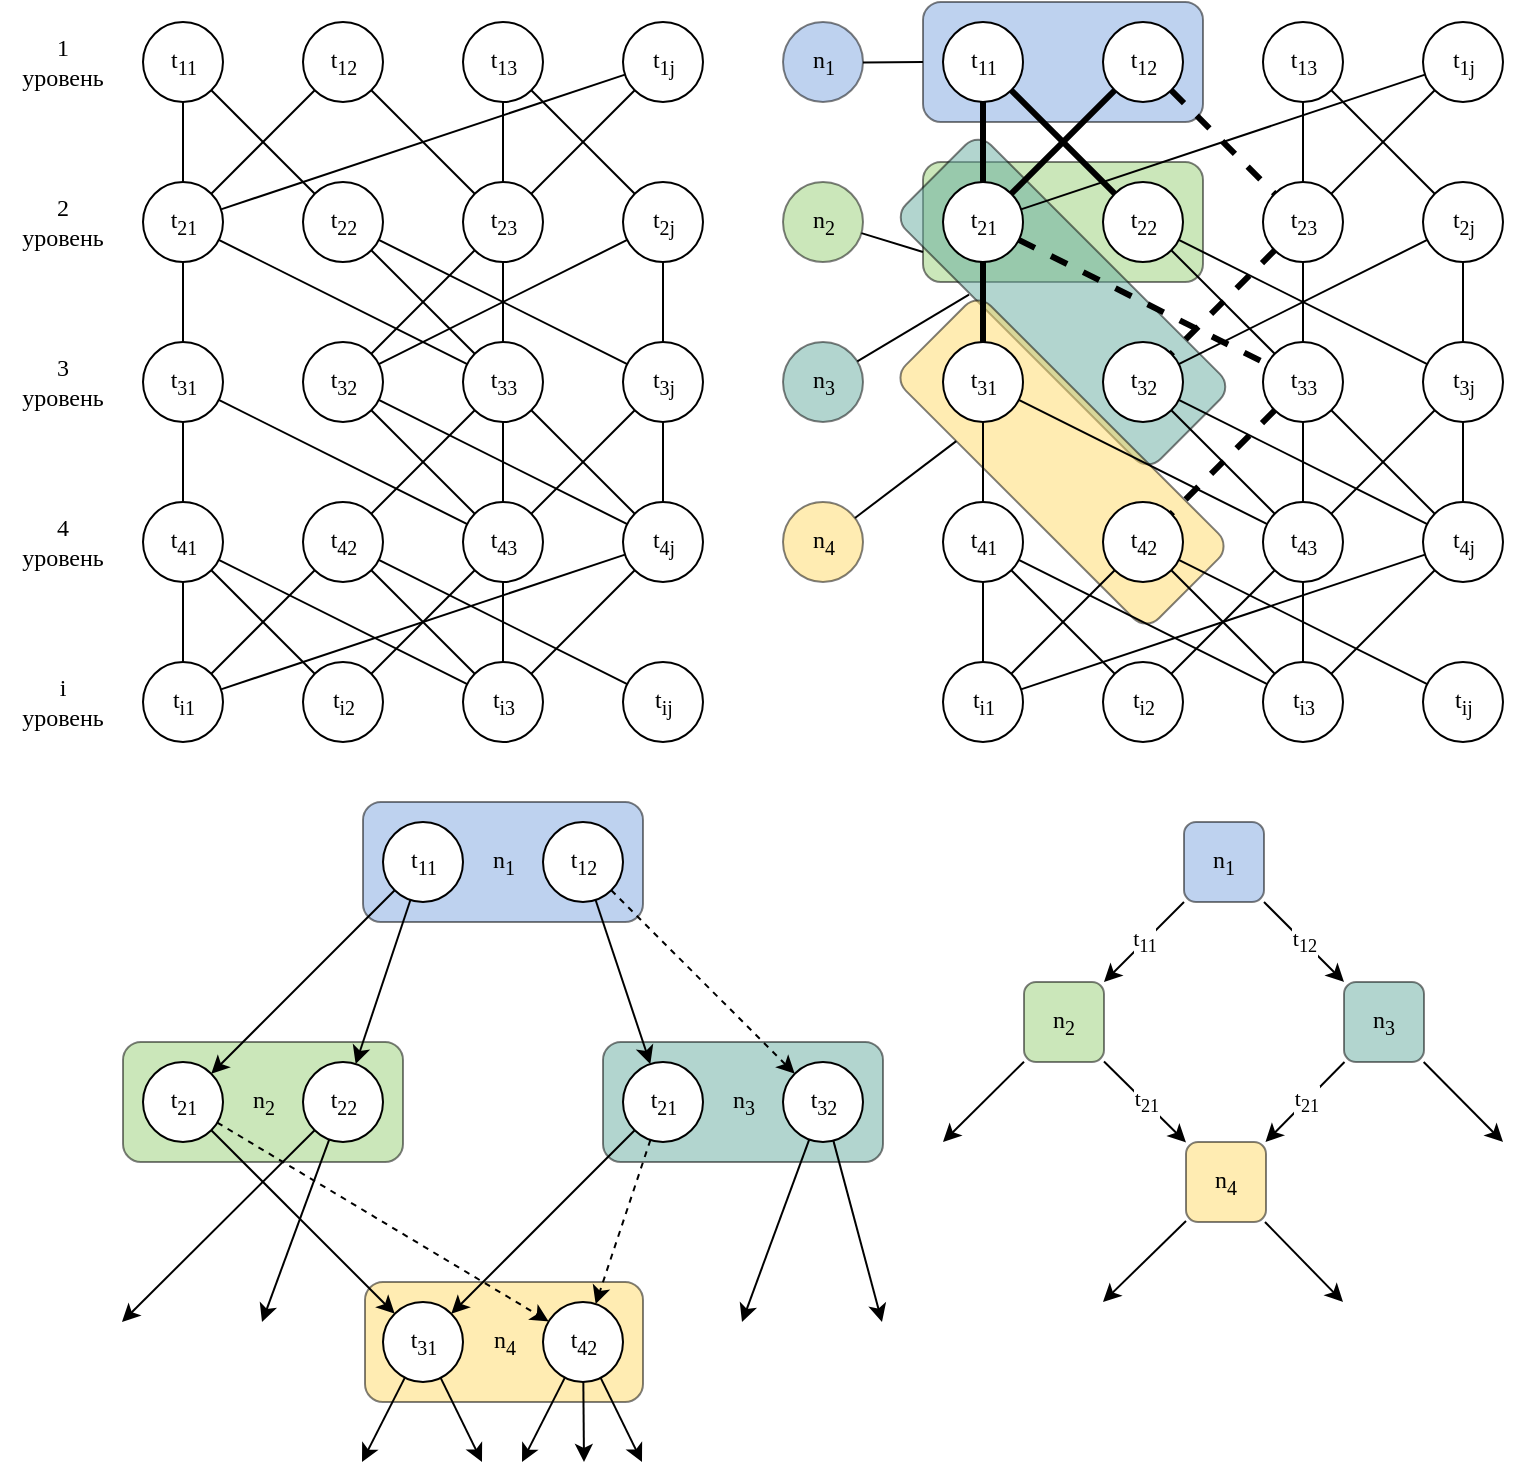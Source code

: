 <mxfile version="10.5.7" type="github"><diagram id="gOCo_mveOTclXJWhpSbV" name="Page-1"><mxGraphModel dx="929" dy="537" grid="1" gridSize="10" guides="1" tooltips="1" connect="1" arrows="1" fold="1" page="1" pageScale="1" pageWidth="826" pageHeight="1169" math="0" shadow="0"><root><mxCell id="0"/><mxCell id="1" parent="0"/><mxCell id="ZS35MENB_uPw0_nAmGyY-1" value="t&lt;sub&gt;11&lt;/sub&gt;" style="ellipse;whiteSpace=wrap;html=1;aspect=fixed;fontFamily=Times New Roman;" parent="1" vertex="1"><mxGeometry x="80.5" y="160" width="40" height="40" as="geometry"/></mxCell><mxCell id="ZS35MENB_uPw0_nAmGyY-2" value="t&lt;sub&gt;12&lt;/sub&gt;" style="ellipse;whiteSpace=wrap;html=1;aspect=fixed;fontFamily=Times New Roman;" parent="1" vertex="1"><mxGeometry x="160.5" y="160" width="40" height="40" as="geometry"/></mxCell><mxCell id="ZS35MENB_uPw0_nAmGyY-3" value="t&lt;sub&gt;13&lt;/sub&gt;" style="ellipse;whiteSpace=wrap;html=1;aspect=fixed;fontFamily=Times New Roman;" parent="1" vertex="1"><mxGeometry x="240.5" y="160" width="40" height="40" as="geometry"/></mxCell><mxCell id="ZS35MENB_uPw0_nAmGyY-4" value="t&lt;sub&gt;21&lt;/sub&gt;" style="ellipse;whiteSpace=wrap;html=1;aspect=fixed;fontFamily=Times New Roman;" parent="1" vertex="1"><mxGeometry x="80.5" y="240" width="40" height="40" as="geometry"/></mxCell><mxCell id="ZS35MENB_uPw0_nAmGyY-5" value="t&lt;sub&gt;22&lt;/sub&gt;" style="ellipse;whiteSpace=wrap;html=1;aspect=fixed;fontFamily=Times New Roman;" parent="1" vertex="1"><mxGeometry x="160.5" y="240" width="40" height="40" as="geometry"/></mxCell><mxCell id="ZS35MENB_uPw0_nAmGyY-6" value="t&lt;sub&gt;23&lt;/sub&gt;" style="ellipse;whiteSpace=wrap;html=1;aspect=fixed;fontFamily=Times New Roman;" parent="1" vertex="1"><mxGeometry x="240.5" y="240" width="40" height="40" as="geometry"/></mxCell><mxCell id="ZS35MENB_uPw0_nAmGyY-7" value="t&lt;sub&gt;31&lt;/sub&gt;" style="ellipse;whiteSpace=wrap;html=1;aspect=fixed;fontFamily=Times New Roman;" parent="1" vertex="1"><mxGeometry x="80.5" y="320" width="40" height="40" as="geometry"/></mxCell><mxCell id="ZS35MENB_uPw0_nAmGyY-8" value="t&lt;sub&gt;32&lt;/sub&gt;" style="ellipse;whiteSpace=wrap;html=1;aspect=fixed;fontFamily=Times New Roman;" parent="1" vertex="1"><mxGeometry x="160.5" y="320" width="40" height="40" as="geometry"/></mxCell><mxCell id="ZS35MENB_uPw0_nAmGyY-9" value="t&lt;sub&gt;33&lt;/sub&gt;" style="ellipse;whiteSpace=wrap;html=1;aspect=fixed;fontFamily=Times New Roman;" parent="1" vertex="1"><mxGeometry x="240.5" y="320" width="40" height="40" as="geometry"/></mxCell><mxCell id="ZS35MENB_uPw0_nAmGyY-10" value="" style="endArrow=none;html=1;fontFamily=Times New Roman;endFill=0;comic=0;" parent="1" source="ZS35MENB_uPw0_nAmGyY-1" target="ZS35MENB_uPw0_nAmGyY-4" edge="1"><mxGeometry width="50" height="50" relative="1" as="geometry"><mxPoint x="-29.5" y="300" as="sourcePoint"/><mxPoint x="20.5" y="250" as="targetPoint"/></mxGeometry></mxCell><mxCell id="ZS35MENB_uPw0_nAmGyY-11" value="" style="endArrow=none;html=1;fontFamily=Times New Roman;endFill=0;comic=0;" parent="1" source="ZS35MENB_uPw0_nAmGyY-1" target="ZS35MENB_uPw0_nAmGyY-5" edge="1"><mxGeometry width="50" height="50" relative="1" as="geometry"><mxPoint x="110.5" y="210" as="sourcePoint"/><mxPoint x="110.5" y="250" as="targetPoint"/></mxGeometry></mxCell><mxCell id="ZS35MENB_uPw0_nAmGyY-12" value="" style="endArrow=none;html=1;fontFamily=Times New Roman;endFill=0;comic=0;" parent="1" source="ZS35MENB_uPw0_nAmGyY-2" target="ZS35MENB_uPw0_nAmGyY-4" edge="1"><mxGeometry width="50" height="50" relative="1" as="geometry"><mxPoint x="120.5" y="220" as="sourcePoint"/><mxPoint x="120.5" y="260" as="targetPoint"/></mxGeometry></mxCell><mxCell id="ZS35MENB_uPw0_nAmGyY-13" value="" style="endArrow=none;html=1;fontFamily=Times New Roman;endFill=0;comic=0;" parent="1" source="ZS35MENB_uPw0_nAmGyY-2" target="ZS35MENB_uPw0_nAmGyY-6" edge="1"><mxGeometry width="50" height="50" relative="1" as="geometry"><mxPoint x="130.5" y="230" as="sourcePoint"/><mxPoint x="130.5" y="270" as="targetPoint"/></mxGeometry></mxCell><mxCell id="ZS35MENB_uPw0_nAmGyY-14" value="" style="endArrow=none;html=1;fontFamily=Times New Roman;endFill=0;comic=0;" parent="1" source="ZS35MENB_uPw0_nAmGyY-3" target="ZS35MENB_uPw0_nAmGyY-6" edge="1"><mxGeometry width="50" height="50" relative="1" as="geometry"><mxPoint x="140.5" y="240" as="sourcePoint"/><mxPoint x="140.5" y="280" as="targetPoint"/></mxGeometry></mxCell><mxCell id="ZS35MENB_uPw0_nAmGyY-15" value="" style="endArrow=none;html=1;fontFamily=Times New Roman;endFill=0;comic=0;" parent="1" source="ZS35MENB_uPw0_nAmGyY-3" target="ZS35MENB_uPw0_nAmGyY-16" edge="1"><mxGeometry width="50" height="50" relative="1" as="geometry"><mxPoint x="150.5" y="250" as="sourcePoint"/><mxPoint x="330.5" y="240" as="targetPoint"/></mxGeometry></mxCell><mxCell id="ZS35MENB_uPw0_nAmGyY-16" value="t&lt;sub&gt;2j&lt;/sub&gt;" style="ellipse;whiteSpace=wrap;html=1;aspect=fixed;fontFamily=Times New Roman;" parent="1" vertex="1"><mxGeometry x="320.5" y="240" width="40" height="40" as="geometry"/></mxCell><mxCell id="ZS35MENB_uPw0_nAmGyY-17" value="t&lt;sub&gt;1j&lt;/sub&gt;" style="ellipse;whiteSpace=wrap;html=1;aspect=fixed;fontFamily=Times New Roman;" parent="1" vertex="1"><mxGeometry x="320.5" y="160" width="40" height="40" as="geometry"/></mxCell><mxCell id="ZS35MENB_uPw0_nAmGyY-18" value="t&lt;sub&gt;3j&lt;/sub&gt;" style="ellipse;whiteSpace=wrap;html=1;aspect=fixed;fontFamily=Times New Roman;" parent="1" vertex="1"><mxGeometry x="320.5" y="320" width="40" height="40" as="geometry"/></mxCell><mxCell id="ZS35MENB_uPw0_nAmGyY-19" value="" style="endArrow=none;html=1;fontFamily=Times New Roman;endFill=0;" parent="1" source="ZS35MENB_uPw0_nAmGyY-4" target="ZS35MENB_uPw0_nAmGyY-7" edge="1"><mxGeometry width="50" height="50" relative="1" as="geometry"><mxPoint x="10.5" y="220" as="sourcePoint"/><mxPoint x="10.5" y="260" as="targetPoint"/></mxGeometry></mxCell><mxCell id="ZS35MENB_uPw0_nAmGyY-20" value="t&lt;sub&gt;41&lt;/sub&gt;" style="ellipse;whiteSpace=wrap;html=1;aspect=fixed;fontFamily=Times New Roman;" parent="1" vertex="1"><mxGeometry x="80.5" y="400" width="40" height="40" as="geometry"/></mxCell><mxCell id="ZS35MENB_uPw0_nAmGyY-21" value="t&lt;sub&gt;42&lt;/sub&gt;" style="ellipse;whiteSpace=wrap;html=1;aspect=fixed;fontFamily=Times New Roman;" parent="1" vertex="1"><mxGeometry x="160.5" y="400" width="40" height="40" as="geometry"/></mxCell><mxCell id="ZS35MENB_uPw0_nAmGyY-22" value="t&lt;sub&gt;43&lt;/sub&gt;" style="ellipse;whiteSpace=wrap;html=1;aspect=fixed;fontFamily=Times New Roman;" parent="1" vertex="1"><mxGeometry x="240.5" y="400" width="40" height="40" as="geometry"/></mxCell><mxCell id="ZS35MENB_uPw0_nAmGyY-23" value="t&lt;sub&gt;4j&lt;/sub&gt;" style="ellipse;whiteSpace=wrap;html=1;aspect=fixed;fontFamily=Times New Roman;" parent="1" vertex="1"><mxGeometry x="320.5" y="400" width="40" height="40" as="geometry"/></mxCell><mxCell id="ZS35MENB_uPw0_nAmGyY-24" value="" style="endArrow=none;html=1;fontFamily=Times New Roman;endFill=0;" parent="1" source="ZS35MENB_uPw0_nAmGyY-4" target="ZS35MENB_uPw0_nAmGyY-9" edge="1"><mxGeometry width="50" height="50" relative="1" as="geometry"><mxPoint x="110.5" y="290" as="sourcePoint"/><mxPoint x="110.5" y="330" as="targetPoint"/></mxGeometry></mxCell><mxCell id="ZS35MENB_uPw0_nAmGyY-25" value="" style="endArrow=none;html=1;fontFamily=Times New Roman;endFill=0;" parent="1" source="ZS35MENB_uPw0_nAmGyY-7" target="ZS35MENB_uPw0_nAmGyY-20" edge="1"><mxGeometry width="50" height="50" relative="1" as="geometry"><mxPoint x="120.5" y="300" as="sourcePoint"/><mxPoint x="120.5" y="340" as="targetPoint"/></mxGeometry></mxCell><mxCell id="ZS35MENB_uPw0_nAmGyY-26" value="" style="endArrow=none;html=1;fontFamily=Times New Roman;endFill=0;" parent="1" source="ZS35MENB_uPw0_nAmGyY-7" target="ZS35MENB_uPw0_nAmGyY-22" edge="1"><mxGeometry width="50" height="50" relative="1" as="geometry"><mxPoint x="130.5" y="310" as="sourcePoint"/><mxPoint x="130.5" y="350" as="targetPoint"/></mxGeometry></mxCell><mxCell id="ZS35MENB_uPw0_nAmGyY-27" value="" style="endArrow=none;html=1;fontFamily=Times New Roman;endFill=0;" parent="1" source="ZS35MENB_uPw0_nAmGyY-8" target="ZS35MENB_uPw0_nAmGyY-23" edge="1"><mxGeometry width="50" height="50" relative="1" as="geometry"><mxPoint x="140.5" y="320" as="sourcePoint"/><mxPoint x="140.5" y="360" as="targetPoint"/></mxGeometry></mxCell><mxCell id="ZS35MENB_uPw0_nAmGyY-28" value="" style="endArrow=none;html=1;fontFamily=Times New Roman;endFill=0;" parent="1" source="ZS35MENB_uPw0_nAmGyY-8" target="ZS35MENB_uPw0_nAmGyY-22" edge="1"><mxGeometry width="50" height="50" relative="1" as="geometry"><mxPoint x="150.5" y="330" as="sourcePoint"/><mxPoint x="150.5" y="370" as="targetPoint"/></mxGeometry></mxCell><mxCell id="ZS35MENB_uPw0_nAmGyY-29" value="" style="endArrow=none;html=1;fontFamily=Times New Roman;endFill=0;" parent="1" source="ZS35MENB_uPw0_nAmGyY-6" target="ZS35MENB_uPw0_nAmGyY-9" edge="1"><mxGeometry width="50" height="50" relative="1" as="geometry"><mxPoint x="160.5" y="340" as="sourcePoint"/><mxPoint x="160.5" y="380" as="targetPoint"/></mxGeometry></mxCell><mxCell id="ZS35MENB_uPw0_nAmGyY-30" value="" style="endArrow=none;html=1;fontFamily=Times New Roman;endFill=0;" parent="1" source="ZS35MENB_uPw0_nAmGyY-6" target="ZS35MENB_uPw0_nAmGyY-8" edge="1"><mxGeometry width="50" height="50" relative="1" as="geometry"><mxPoint x="170.5" y="350" as="sourcePoint"/><mxPoint x="170.5" y="390" as="targetPoint"/></mxGeometry></mxCell><mxCell id="ZS35MENB_uPw0_nAmGyY-31" value="" style="endArrow=none;html=1;fontFamily=Times New Roman;endFill=0;" parent="1" source="ZS35MENB_uPw0_nAmGyY-5" target="ZS35MENB_uPw0_nAmGyY-9" edge="1"><mxGeometry width="50" height="50" relative="1" as="geometry"><mxPoint x="180.5" y="360" as="sourcePoint"/><mxPoint x="180.5" y="400" as="targetPoint"/></mxGeometry></mxCell><mxCell id="ZS35MENB_uPw0_nAmGyY-32" value="" style="endArrow=none;html=1;fontFamily=Times New Roman;endFill=0;" parent="1" source="ZS35MENB_uPw0_nAmGyY-5" target="ZS35MENB_uPw0_nAmGyY-18" edge="1"><mxGeometry width="50" height="50" relative="1" as="geometry"><mxPoint x="190.5" y="370" as="sourcePoint"/><mxPoint x="190.5" y="410" as="targetPoint"/></mxGeometry></mxCell><mxCell id="ZS35MENB_uPw0_nAmGyY-33" value="" style="endArrow=none;html=1;fontFamily=Times New Roman;endFill=0;" parent="1" source="ZS35MENB_uPw0_nAmGyY-9" target="ZS35MENB_uPw0_nAmGyY-23" edge="1"><mxGeometry width="50" height="50" relative="1" as="geometry"><mxPoint x="200.5" y="380" as="sourcePoint"/><mxPoint x="200.5" y="420" as="targetPoint"/></mxGeometry></mxCell><mxCell id="ZS35MENB_uPw0_nAmGyY-34" value="" style="endArrow=none;html=1;fontFamily=Times New Roman;endFill=0;" parent="1" source="ZS35MENB_uPw0_nAmGyY-9" target="ZS35MENB_uPw0_nAmGyY-22" edge="1"><mxGeometry width="50" height="50" relative="1" as="geometry"><mxPoint x="210.5" y="390" as="sourcePoint"/><mxPoint x="210.5" y="430" as="targetPoint"/></mxGeometry></mxCell><mxCell id="ZS35MENB_uPw0_nAmGyY-35" value="" style="endArrow=none;html=1;fontFamily=Times New Roman;endFill=0;" parent="1" source="ZS35MENB_uPw0_nAmGyY-16" target="ZS35MENB_uPw0_nAmGyY-8" edge="1"><mxGeometry width="50" height="50" relative="1" as="geometry"><mxPoint x="220.5" y="400" as="sourcePoint"/><mxPoint x="220.5" y="440" as="targetPoint"/></mxGeometry></mxCell><mxCell id="ZS35MENB_uPw0_nAmGyY-36" value="" style="endArrow=none;html=1;fontFamily=Times New Roman;endFill=0;" parent="1" source="ZS35MENB_uPw0_nAmGyY-16" target="ZS35MENB_uPw0_nAmGyY-18" edge="1"><mxGeometry width="50" height="50" relative="1" as="geometry"><mxPoint x="230.5" y="410" as="sourcePoint"/><mxPoint x="230.5" y="450" as="targetPoint"/></mxGeometry></mxCell><mxCell id="ZS35MENB_uPw0_nAmGyY-37" value="" style="endArrow=none;html=1;fontFamily=Times New Roman;endFill=0;comic=0;" parent="1" source="ZS35MENB_uPw0_nAmGyY-17" target="ZS35MENB_uPw0_nAmGyY-4" edge="1"><mxGeometry width="50" height="50" relative="1" as="geometry"><mxPoint x="240.5" y="420" as="sourcePoint"/><mxPoint x="240.5" y="460" as="targetPoint"/></mxGeometry></mxCell><mxCell id="ZS35MENB_uPw0_nAmGyY-38" value="" style="endArrow=none;html=1;fontFamily=Times New Roman;endFill=0;comic=0;" parent="1" source="ZS35MENB_uPw0_nAmGyY-17" target="ZS35MENB_uPw0_nAmGyY-6" edge="1"><mxGeometry width="50" height="50" relative="1" as="geometry"><mxPoint x="250.5" y="430" as="sourcePoint"/><mxPoint x="250.5" y="470" as="targetPoint"/></mxGeometry></mxCell><mxCell id="ZS35MENB_uPw0_nAmGyY-39" value="" style="endArrow=none;html=1;fontFamily=Times New Roman;endFill=0;" parent="1" source="ZS35MENB_uPw0_nAmGyY-18" target="ZS35MENB_uPw0_nAmGyY-23" edge="1"><mxGeometry width="50" height="50" relative="1" as="geometry"><mxPoint x="260.5" y="440" as="sourcePoint"/><mxPoint x="260.5" y="480" as="targetPoint"/></mxGeometry></mxCell><mxCell id="ZS35MENB_uPw0_nAmGyY-40" value="" style="endArrow=none;html=1;fontFamily=Times New Roman;endFill=0;" parent="1" source="ZS35MENB_uPw0_nAmGyY-18" target="ZS35MENB_uPw0_nAmGyY-22" edge="1"><mxGeometry width="50" height="50" relative="1" as="geometry"><mxPoint x="270.5" y="450" as="sourcePoint"/><mxPoint x="270.5" y="490" as="targetPoint"/></mxGeometry></mxCell><mxCell id="ZS35MENB_uPw0_nAmGyY-41" value="" style="endArrow=none;html=1;fontFamily=Times New Roman;endFill=0;" parent="1" source="ZS35MENB_uPw0_nAmGyY-9" target="ZS35MENB_uPw0_nAmGyY-21" edge="1"><mxGeometry width="50" height="50" relative="1" as="geometry"><mxPoint x="280.5" y="460" as="sourcePoint"/><mxPoint x="280.5" y="500" as="targetPoint"/></mxGeometry></mxCell><mxCell id="ZS35MENB_uPw0_nAmGyY-42" value="t&lt;sub&gt;i1&lt;/sub&gt;" style="ellipse;whiteSpace=wrap;html=1;aspect=fixed;fontFamily=Times New Roman;" parent="1" vertex="1"><mxGeometry x="80.5" y="480" width="40" height="40" as="geometry"/></mxCell><mxCell id="ZS35MENB_uPw0_nAmGyY-43" value="t&lt;sub&gt;i2&lt;/sub&gt;" style="ellipse;whiteSpace=wrap;html=1;aspect=fixed;fontFamily=Times New Roman;" parent="1" vertex="1"><mxGeometry x="160.5" y="480" width="40" height="40" as="geometry"/></mxCell><mxCell id="ZS35MENB_uPw0_nAmGyY-44" value="t&lt;sub&gt;i3&lt;/sub&gt;" style="ellipse;whiteSpace=wrap;html=1;aspect=fixed;fontFamily=Times New Roman;" parent="1" vertex="1"><mxGeometry x="240.5" y="480" width="40" height="40" as="geometry"/></mxCell><mxCell id="ZS35MENB_uPw0_nAmGyY-45" value="t&lt;sub&gt;ij&lt;/sub&gt;" style="ellipse;whiteSpace=wrap;html=1;aspect=fixed;fontFamily=Times New Roman;" parent="1" vertex="1"><mxGeometry x="320.5" y="480" width="40" height="40" as="geometry"/></mxCell><mxCell id="ZS35MENB_uPw0_nAmGyY-46" value="" style="endArrow=none;html=1;fontFamily=Times New Roman;endFill=0;" parent="1" source="ZS35MENB_uPw0_nAmGyY-20" target="ZS35MENB_uPw0_nAmGyY-44" edge="1"><mxGeometry width="50" height="50" relative="1" as="geometry"><mxPoint x="50.5" y="450" as="sourcePoint"/><mxPoint x="110.5" y="410" as="targetPoint"/></mxGeometry></mxCell><mxCell id="ZS35MENB_uPw0_nAmGyY-47" value="" style="endArrow=none;html=1;fontFamily=Times New Roman;endFill=0;" parent="1" source="ZS35MENB_uPw0_nAmGyY-20" target="ZS35MENB_uPw0_nAmGyY-42" edge="1"><mxGeometry width="50" height="50" relative="1" as="geometry"><mxPoint x="120.5" y="380" as="sourcePoint"/><mxPoint x="120.5" y="420" as="targetPoint"/></mxGeometry></mxCell><mxCell id="ZS35MENB_uPw0_nAmGyY-48" value="" style="endArrow=none;html=1;fontFamily=Times New Roman;endFill=0;" parent="1" source="ZS35MENB_uPw0_nAmGyY-21" target="ZS35MENB_uPw0_nAmGyY-44" edge="1"><mxGeometry width="50" height="50" relative="1" as="geometry"><mxPoint x="130.5" y="390" as="sourcePoint"/><mxPoint x="130.5" y="430" as="targetPoint"/></mxGeometry></mxCell><mxCell id="ZS35MENB_uPw0_nAmGyY-49" value="" style="endArrow=none;html=1;fontFamily=Times New Roman;endFill=0;" parent="1" source="ZS35MENB_uPw0_nAmGyY-21" target="ZS35MENB_uPw0_nAmGyY-45" edge="1"><mxGeometry width="50" height="50" relative="1" as="geometry"><mxPoint x="140.5" y="400" as="sourcePoint"/><mxPoint x="140.5" y="440" as="targetPoint"/></mxGeometry></mxCell><mxCell id="ZS35MENB_uPw0_nAmGyY-50" value="" style="endArrow=none;html=1;fontFamily=Times New Roman;endFill=0;" parent="1" source="ZS35MENB_uPw0_nAmGyY-22" target="ZS35MENB_uPw0_nAmGyY-43" edge="1"><mxGeometry width="50" height="50" relative="1" as="geometry"><mxPoint x="150.5" y="410" as="sourcePoint"/><mxPoint x="150.5" y="450" as="targetPoint"/></mxGeometry></mxCell><mxCell id="ZS35MENB_uPw0_nAmGyY-51" value="" style="endArrow=none;html=1;fontFamily=Times New Roman;endFill=0;" parent="1" source="ZS35MENB_uPw0_nAmGyY-22" target="ZS35MENB_uPw0_nAmGyY-44" edge="1"><mxGeometry width="50" height="50" relative="1" as="geometry"><mxPoint x="160.5" y="420" as="sourcePoint"/><mxPoint x="160.5" y="460" as="targetPoint"/></mxGeometry></mxCell><mxCell id="ZS35MENB_uPw0_nAmGyY-52" value="" style="endArrow=none;html=1;fontFamily=Times New Roman;endFill=0;" parent="1" source="ZS35MENB_uPw0_nAmGyY-23" target="ZS35MENB_uPw0_nAmGyY-44" edge="1"><mxGeometry width="50" height="50" relative="1" as="geometry"><mxPoint x="170.5" y="430" as="sourcePoint"/><mxPoint x="170.5" y="470" as="targetPoint"/></mxGeometry></mxCell><mxCell id="ZS35MENB_uPw0_nAmGyY-53" value="" style="endArrow=none;html=1;fontFamily=Times New Roman;endFill=0;" parent="1" source="ZS35MENB_uPw0_nAmGyY-20" target="ZS35MENB_uPw0_nAmGyY-43" edge="1"><mxGeometry width="50" height="50" relative="1" as="geometry"><mxPoint x="140.5" y="460" as="sourcePoint"/><mxPoint x="180.5" y="480" as="targetPoint"/></mxGeometry></mxCell><mxCell id="ZS35MENB_uPw0_nAmGyY-54" value="" style="endArrow=none;html=1;fontFamily=Times New Roman;endFill=0;" parent="1" source="ZS35MENB_uPw0_nAmGyY-21" target="ZS35MENB_uPw0_nAmGyY-42" edge="1"><mxGeometry width="50" height="50" relative="1" as="geometry"><mxPoint x="190.5" y="450" as="sourcePoint"/><mxPoint x="190.5" y="490" as="targetPoint"/></mxGeometry></mxCell><mxCell id="ZS35MENB_uPw0_nAmGyY-55" value="" style="endArrow=none;html=1;fontFamily=Times New Roman;endFill=0;" parent="1" source="ZS35MENB_uPw0_nAmGyY-23" target="ZS35MENB_uPw0_nAmGyY-42" edge="1"><mxGeometry width="50" height="50" relative="1" as="geometry"><mxPoint x="200.5" y="460" as="sourcePoint"/><mxPoint x="200.5" y="500" as="targetPoint"/></mxGeometry></mxCell><mxCell id="WNhdBVjDtMZuLdpGgxrH-24" value="&lt;span&gt;n&lt;/span&gt;&lt;sub&gt;1&lt;/sub&gt;" style="rounded=1;whiteSpace=wrap;html=1;fillColor=#7EA6E0;comic=0;opacity=50;strokeColor=#000000;strokeWidth=1;fontFamily=Times New Roman;" vertex="1" parent="1"><mxGeometry x="190.5" y="550" width="140" height="60" as="geometry"/></mxCell><mxCell id="WNhdBVjDtMZuLdpGgxrH-25" value="t&lt;sub&gt;11&lt;/sub&gt;" style="ellipse;whiteSpace=wrap;html=1;aspect=fixed;fontFamily=Times New Roman;" vertex="1" parent="1"><mxGeometry x="200.5" y="560" width="40" height="40" as="geometry"/></mxCell><mxCell id="WNhdBVjDtMZuLdpGgxrH-26" value="t&lt;sub&gt;12&lt;/sub&gt;" style="ellipse;whiteSpace=wrap;html=1;aspect=fixed;fontFamily=Times New Roman;" vertex="1" parent="1"><mxGeometry x="280.5" y="560" width="40" height="40" as="geometry"/></mxCell><mxCell id="WNhdBVjDtMZuLdpGgxrH-27" value="&lt;span&gt;n&lt;/span&gt;&lt;sub&gt;2&lt;/sub&gt;" style="rounded=1;whiteSpace=wrap;html=1;fillColor=#97D077;strokeColor=#000000;strokeWidth=1;opacity=50;fontFamily=Times New Roman;" vertex="1" parent="1"><mxGeometry x="70.5" y="670" width="140" height="60" as="geometry"/></mxCell><mxCell id="WNhdBVjDtMZuLdpGgxrH-28" value="t&lt;sub&gt;21&lt;/sub&gt;" style="ellipse;whiteSpace=wrap;html=1;aspect=fixed;fontFamily=Times New Roman;" vertex="1" parent="1"><mxGeometry x="80.5" y="680" width="40" height="40" as="geometry"/></mxCell><mxCell id="WNhdBVjDtMZuLdpGgxrH-29" value="t&lt;sub&gt;22&lt;/sub&gt;" style="ellipse;whiteSpace=wrap;html=1;aspect=fixed;fontFamily=Times New Roman;" vertex="1" parent="1"><mxGeometry x="160.5" y="680" width="40" height="40" as="geometry"/></mxCell><mxCell id="WNhdBVjDtMZuLdpGgxrH-30" value="&lt;span&gt;n&lt;/span&gt;&lt;sub&gt;3&lt;/sub&gt;" style="rounded=1;whiteSpace=wrap;html=1;rotation=0;fillColor=#67AB9F;strokeColor=#000000;strokeWidth=1;opacity=50;fontFamily=Times New Roman;" vertex="1" parent="1"><mxGeometry x="310.5" y="670" width="140" height="60" as="geometry"/></mxCell><mxCell id="WNhdBVjDtMZuLdpGgxrH-31" value="t&lt;sub&gt;21&lt;/sub&gt;" style="ellipse;whiteSpace=wrap;html=1;aspect=fixed;fontFamily=Times New Roman;" vertex="1" parent="1"><mxGeometry x="320.5" y="680" width="40" height="40" as="geometry"/></mxCell><mxCell id="WNhdBVjDtMZuLdpGgxrH-32" value="t&lt;sub&gt;32&lt;/sub&gt;" style="ellipse;whiteSpace=wrap;html=1;aspect=fixed;fontFamily=Times New Roman;" vertex="1" parent="1"><mxGeometry x="400.5" y="680" width="40" height="40" as="geometry"/></mxCell><mxCell id="WNhdBVjDtMZuLdpGgxrH-33" value="&lt;span&gt;n&lt;/span&gt;&lt;sub&gt;4&lt;/sub&gt;" style="rounded=1;whiteSpace=wrap;html=1;rotation=0;fillColor=#FFD966;strokeColor=#000000;strokeWidth=1;opacity=50;fontFamily=Times New Roman;" vertex="1" parent="1"><mxGeometry x="191.5" y="790" width="139" height="60" as="geometry"/></mxCell><mxCell id="WNhdBVjDtMZuLdpGgxrH-34" value="t&lt;sub&gt;31&lt;/sub&gt;" style="ellipse;whiteSpace=wrap;html=1;aspect=fixed;fontFamily=Times New Roman;" vertex="1" parent="1"><mxGeometry x="200.5" y="800" width="40" height="40" as="geometry"/></mxCell><mxCell id="WNhdBVjDtMZuLdpGgxrH-35" value="t&lt;sub&gt;42&lt;/sub&gt;" style="ellipse;whiteSpace=wrap;html=1;aspect=fixed;fontFamily=Times New Roman;" vertex="1" parent="1"><mxGeometry x="280.5" y="800" width="40" height="40" as="geometry"/></mxCell><mxCell id="WNhdBVjDtMZuLdpGgxrH-36" value="" style="endArrow=classic;html=1;strokeColor=#000000;" edge="1" parent="1" source="WNhdBVjDtMZuLdpGgxrH-25" target="WNhdBVjDtMZuLdpGgxrH-28"><mxGeometry width="50" height="50" relative="1" as="geometry"><mxPoint x="20.5" y="635" as="sourcePoint"/><mxPoint x="70.5" y="585" as="targetPoint"/></mxGeometry></mxCell><mxCell id="WNhdBVjDtMZuLdpGgxrH-37" value="" style="endArrow=classic;html=1;strokeColor=#000000;" edge="1" parent="1" source="WNhdBVjDtMZuLdpGgxrH-26" target="WNhdBVjDtMZuLdpGgxrH-31"><mxGeometry width="50" height="50" relative="1" as="geometry"><mxPoint x="240.5" y="620" as="sourcePoint"/><mxPoint x="180.5" y="680" as="targetPoint"/></mxGeometry></mxCell><mxCell id="WNhdBVjDtMZuLdpGgxrH-38" value="" style="endArrow=classic;html=1;strokeColor=#000000;" edge="1" parent="1" source="WNhdBVjDtMZuLdpGgxrH-28" target="WNhdBVjDtMZuLdpGgxrH-34"><mxGeometry width="50" height="50" relative="1" as="geometry"><mxPoint x="260.5" y="750" as="sourcePoint"/><mxPoint x="190.5" y="690" as="targetPoint"/></mxGeometry></mxCell><mxCell id="WNhdBVjDtMZuLdpGgxrH-39" value="" style="endArrow=classic;html=1;strokeColor=#000000;" edge="1" parent="1" source="WNhdBVjDtMZuLdpGgxrH-31" target="WNhdBVjDtMZuLdpGgxrH-34"><mxGeometry width="50" height="50" relative="1" as="geometry"><mxPoint x="260.5" y="640" as="sourcePoint"/><mxPoint x="200.5" y="700" as="targetPoint"/></mxGeometry></mxCell><mxCell id="WNhdBVjDtMZuLdpGgxrH-40" value="" style="endArrow=classic;html=1;strokeColor=#000000;" edge="1" parent="1" source="WNhdBVjDtMZuLdpGgxrH-25" target="WNhdBVjDtMZuLdpGgxrH-29"><mxGeometry width="50" height="50" relative="1" as="geometry"><mxPoint x="270.5" y="650" as="sourcePoint"/><mxPoint x="210.5" y="710" as="targetPoint"/></mxGeometry></mxCell><mxCell id="WNhdBVjDtMZuLdpGgxrH-41" value="" style="endArrow=classic;html=1;strokeColor=#000000;dashed=1;" edge="1" parent="1" source="WNhdBVjDtMZuLdpGgxrH-26" target="WNhdBVjDtMZuLdpGgxrH-32"><mxGeometry width="50" height="50" relative="1" as="geometry"><mxPoint x="280.5" y="660" as="sourcePoint"/><mxPoint x="220.5" y="720" as="targetPoint"/></mxGeometry></mxCell><mxCell id="WNhdBVjDtMZuLdpGgxrH-42" value="" style="endArrow=classic;html=1;strokeColor=#000000;dashed=1;" edge="1" parent="1" source="WNhdBVjDtMZuLdpGgxrH-28" target="WNhdBVjDtMZuLdpGgxrH-35"><mxGeometry width="50" height="50" relative="1" as="geometry"><mxPoint x="324.642" y="604.142" as="sourcePoint"/><mxPoint x="416.358" y="695.858" as="targetPoint"/></mxGeometry></mxCell><mxCell id="WNhdBVjDtMZuLdpGgxrH-65" value="&lt;span&gt;n&lt;/span&gt;&lt;sub&gt;1&lt;/sub&gt;" style="rounded=1;whiteSpace=wrap;html=1;fillColor=#7EA6E0;comic=0;opacity=50;strokeColor=#000000;strokeWidth=1;fontFamily=Times New Roman;" vertex="1" parent="1"><mxGeometry x="601" y="560" width="40" height="40" as="geometry"/></mxCell><mxCell id="WNhdBVjDtMZuLdpGgxrH-66" value="&lt;span&gt;n&lt;/span&gt;&lt;sub&gt;2&lt;/sub&gt;" style="rounded=1;whiteSpace=wrap;html=1;fillColor=#97D077;comic=0;opacity=50;strokeColor=#000000;strokeWidth=1;fontFamily=Times New Roman;" vertex="1" parent="1"><mxGeometry x="521" y="640" width="40" height="40" as="geometry"/></mxCell><mxCell id="WNhdBVjDtMZuLdpGgxrH-67" value="&lt;span&gt;n&lt;/span&gt;&lt;sub&gt;3&lt;/sub&gt;" style="rounded=1;whiteSpace=wrap;html=1;fillColor=#67AB9F;comic=0;opacity=50;strokeColor=#000000;strokeWidth=1;fontFamily=Times New Roman;" vertex="1" parent="1"><mxGeometry x="681" y="640" width="40" height="40" as="geometry"/></mxCell><mxCell id="WNhdBVjDtMZuLdpGgxrH-68" value="&lt;span&gt;n&lt;/span&gt;&lt;sub&gt;4&lt;/sub&gt;" style="rounded=1;whiteSpace=wrap;html=1;fillColor=#FFD966;comic=0;opacity=50;strokeColor=#000000;strokeWidth=1;fontFamily=Times New Roman;" vertex="1" parent="1"><mxGeometry x="602" y="720" width="40" height="40" as="geometry"/></mxCell><mxCell id="WNhdBVjDtMZuLdpGgxrH-69" value="&lt;span&gt;t&lt;/span&gt;&lt;sub&gt;11&lt;/sub&gt;" style="endArrow=classic;html=1;strokeColor=#000000;fontFamily=Times New Roman;" edge="1" parent="1" source="WNhdBVjDtMZuLdpGgxrH-65" target="WNhdBVjDtMZuLdpGgxrH-66"><mxGeometry width="50" height="50" relative="1" as="geometry"><mxPoint x="499.858" y="628.142" as="sourcePoint"/><mxPoint x="408.142" y="719.858" as="targetPoint"/></mxGeometry></mxCell><mxCell id="WNhdBVjDtMZuLdpGgxrH-70" value="&lt;span&gt;t&lt;/span&gt;&lt;sub&gt;12&lt;/sub&gt;" style="endArrow=classic;html=1;strokeColor=#000000;fontFamily=Times New Roman;" edge="1" parent="1" source="WNhdBVjDtMZuLdpGgxrH-65" target="WNhdBVjDtMZuLdpGgxrH-67"><mxGeometry width="50" height="50" relative="1" as="geometry"><mxPoint x="621" y="610" as="sourcePoint"/><mxPoint x="601" y="650" as="targetPoint"/></mxGeometry></mxCell><mxCell id="WNhdBVjDtMZuLdpGgxrH-71" value="&lt;span&gt;t&lt;/span&gt;&lt;sub&gt;21&lt;/sub&gt;&lt;br&gt;" style="endArrow=classic;html=1;strokeColor=#000000;fontFamily=Times New Roman;" edge="1" parent="1" source="WNhdBVjDtMZuLdpGgxrH-66" target="WNhdBVjDtMZuLdpGgxrH-68"><mxGeometry width="50" height="50" relative="1" as="geometry"><mxPoint x="631" y="620" as="sourcePoint"/><mxPoint x="611" y="660" as="targetPoint"/></mxGeometry></mxCell><mxCell id="WNhdBVjDtMZuLdpGgxrH-72" value="&lt;span&gt;t&lt;/span&gt;&lt;sub&gt;21&lt;/sub&gt;" style="endArrow=classic;html=1;strokeColor=#000000;fontFamily=Times New Roman;" edge="1" parent="1" source="WNhdBVjDtMZuLdpGgxrH-67" target="WNhdBVjDtMZuLdpGgxrH-68"><mxGeometry width="50" height="50" relative="1" as="geometry"><mxPoint x="641" y="630" as="sourcePoint"/><mxPoint x="621" y="670" as="targetPoint"/></mxGeometry></mxCell><mxCell id="WNhdBVjDtMZuLdpGgxrH-73" value="" style="endArrow=classic;html=1;strokeColor=#000000;" edge="1" parent="1" source="WNhdBVjDtMZuLdpGgxrH-32"><mxGeometry width="50" height="50" relative="1" as="geometry"><mxPoint x="416.358" y="724.142" as="sourcePoint"/><mxPoint x="380" y="810" as="targetPoint"/></mxGeometry></mxCell><mxCell id="WNhdBVjDtMZuLdpGgxrH-74" value="" style="endArrow=classic;html=1;strokeColor=#000000;dashed=1;" edge="1" parent="1" source="WNhdBVjDtMZuLdpGgxrH-31" target="WNhdBVjDtMZuLdpGgxrH-35"><mxGeometry width="50" height="50" relative="1" as="geometry"><mxPoint x="426.358" y="734.142" as="sourcePoint"/><mxPoint x="370" y="810" as="targetPoint"/></mxGeometry></mxCell><mxCell id="WNhdBVjDtMZuLdpGgxrH-76" value="" style="endArrow=classic;html=1;strokeColor=#000000;" edge="1" parent="1" source="WNhdBVjDtMZuLdpGgxrH-29"><mxGeometry width="50" height="50" relative="1" as="geometry"><mxPoint x="355.653" y="729.325" as="sourcePoint"/><mxPoint x="140" y="810" as="targetPoint"/></mxGeometry></mxCell><mxCell id="WNhdBVjDtMZuLdpGgxrH-77" value="" style="endArrow=classic;html=1;strokeColor=#000000;" edge="1" parent="1" source="WNhdBVjDtMZuLdpGgxrH-34"><mxGeometry width="50" height="50" relative="1" as="geometry"><mxPoint x="220.153" y="879.825" as="sourcePoint"/><mxPoint x="190" y="880" as="targetPoint"/></mxGeometry></mxCell><mxCell id="WNhdBVjDtMZuLdpGgxrH-79" value="" style="endArrow=classic;html=1;strokeColor=#000000;" edge="1" parent="1" source="WNhdBVjDtMZuLdpGgxrH-34"><mxGeometry width="50" height="50" relative="1" as="geometry"><mxPoint x="215.315" y="843.016" as="sourcePoint"/><mxPoint x="250" y="880" as="targetPoint"/></mxGeometry></mxCell><mxCell id="WNhdBVjDtMZuLdpGgxrH-80" value="" style="endArrow=classic;html=1;strokeColor=#000000;" edge="1" parent="1" source="WNhdBVjDtMZuLdpGgxrH-35"><mxGeometry width="50" height="50" relative="1" as="geometry"><mxPoint x="225.315" y="853.016" as="sourcePoint"/><mxPoint x="301" y="880" as="targetPoint"/></mxGeometry></mxCell><mxCell id="WNhdBVjDtMZuLdpGgxrH-81" value="" style="endArrow=classic;html=1;strokeColor=#000000;" edge="1" parent="1" source="WNhdBVjDtMZuLdpGgxrH-35"><mxGeometry width="50" height="50" relative="1" as="geometry"><mxPoint x="235.315" y="863.016" as="sourcePoint"/><mxPoint x="330" y="880" as="targetPoint"/></mxGeometry></mxCell><mxCell id="WNhdBVjDtMZuLdpGgxrH-82" value="" style="endArrow=classic;html=1;strokeColor=#000000;" edge="1" parent="1" source="WNhdBVjDtMZuLdpGgxrH-35"><mxGeometry width="50" height="50" relative="1" as="geometry"><mxPoint x="245.315" y="873.016" as="sourcePoint"/><mxPoint x="270" y="880" as="targetPoint"/></mxGeometry></mxCell><mxCell id="WNhdBVjDtMZuLdpGgxrH-83" value="" style="endArrow=classic;html=1;strokeColor=#000000;" edge="1" parent="1" source="WNhdBVjDtMZuLdpGgxrH-66"><mxGeometry width="50" height="50" relative="1" as="geometry"><mxPoint x="571" y="689.753" as="sourcePoint"/><mxPoint x="480.5" y="720" as="targetPoint"/></mxGeometry></mxCell><mxCell id="WNhdBVjDtMZuLdpGgxrH-84" value="" style="endArrow=classic;html=1;strokeColor=#000000;" edge="1" parent="1" source="WNhdBVjDtMZuLdpGgxrH-67"><mxGeometry width="50" height="50" relative="1" as="geometry"><mxPoint x="581" y="699.753" as="sourcePoint"/><mxPoint x="760.5" y="720" as="targetPoint"/></mxGeometry></mxCell><mxCell id="WNhdBVjDtMZuLdpGgxrH-85" value="" style="endArrow=classic;html=1;strokeColor=#000000;" edge="1" parent="1" source="WNhdBVjDtMZuLdpGgxrH-68"><mxGeometry width="50" height="50" relative="1" as="geometry"><mxPoint x="570.5" y="790" as="sourcePoint"/><mxPoint x="680.5" y="800" as="targetPoint"/></mxGeometry></mxCell><mxCell id="WNhdBVjDtMZuLdpGgxrH-86" value="" style="endArrow=classic;html=1;strokeColor=#000000;" edge="1" parent="1" source="WNhdBVjDtMZuLdpGgxrH-68"><mxGeometry width="50" height="50" relative="1" as="geometry"><mxPoint x="601" y="719.753" as="sourcePoint"/><mxPoint x="560.5" y="800" as="targetPoint"/></mxGeometry></mxCell><mxCell id="WNhdBVjDtMZuLdpGgxrH-93" value="" style="endArrow=classic;html=1;strokeColor=#000000;" edge="1" parent="1" source="WNhdBVjDtMZuLdpGgxrH-29"><mxGeometry width="50" height="50" relative="1" as="geometry"><mxPoint x="183.665" y="728.796" as="sourcePoint"/><mxPoint x="70" y="810" as="targetPoint"/></mxGeometry></mxCell><mxCell id="WNhdBVjDtMZuLdpGgxrH-94" value="" style="endArrow=classic;html=1;strokeColor=#000000;" edge="1" parent="1" source="WNhdBVjDtMZuLdpGgxrH-32"><mxGeometry width="50" height="50" relative="1" as="geometry"><mxPoint x="423.665" y="728.796" as="sourcePoint"/><mxPoint x="450" y="810" as="targetPoint"/></mxGeometry></mxCell><mxCell id="WNhdBVjDtMZuLdpGgxrH-96" value="" style="rounded=1;whiteSpace=wrap;html=1;fillColor=#7EA6E0;comic=0;opacity=50;strokeColor=#000000;strokeWidth=1;" vertex="1" parent="1"><mxGeometry x="470.5" y="150" width="140" height="60" as="geometry"/></mxCell><mxCell id="WNhdBVjDtMZuLdpGgxrH-97" value="" style="rounded=1;whiteSpace=wrap;html=1;fillColor=#97D077;strokeColor=#000000;strokeWidth=1;opacity=50;" vertex="1" parent="1"><mxGeometry x="470.5" y="230" width="140" height="60" as="geometry"/></mxCell><mxCell id="WNhdBVjDtMZuLdpGgxrH-98" value="" style="rounded=1;whiteSpace=wrap;html=1;rotation=45;fillColor=#67AB9F;strokeColor=#000000;strokeWidth=1;opacity=50;" vertex="1" parent="1"><mxGeometry x="450.5" y="270" width="180" height="60" as="geometry"/></mxCell><mxCell id="WNhdBVjDtMZuLdpGgxrH-99" value="" style="rounded=1;whiteSpace=wrap;html=1;rotation=45;fillColor=#FFD966;strokeColor=#000000;strokeWidth=1;opacity=50;" vertex="1" parent="1"><mxGeometry x="450.5" y="350" width="179" height="60" as="geometry"/></mxCell><mxCell id="WNhdBVjDtMZuLdpGgxrH-100" value="t&lt;sub&gt;11&lt;/sub&gt;" style="ellipse;whiteSpace=wrap;html=1;aspect=fixed;fontFamily=Times New Roman;" vertex="1" parent="1"><mxGeometry x="480.5" y="160" width="40" height="40" as="geometry"/></mxCell><mxCell id="WNhdBVjDtMZuLdpGgxrH-101" value="t&lt;sub&gt;12&lt;/sub&gt;" style="ellipse;whiteSpace=wrap;html=1;aspect=fixed;fontFamily=Times New Roman;" vertex="1" parent="1"><mxGeometry x="560.5" y="160" width="40" height="40" as="geometry"/></mxCell><mxCell id="WNhdBVjDtMZuLdpGgxrH-102" value="t&lt;sub&gt;13&lt;/sub&gt;" style="ellipse;whiteSpace=wrap;html=1;aspect=fixed;fontFamily=Times New Roman;" vertex="1" parent="1"><mxGeometry x="640.5" y="160" width="40" height="40" as="geometry"/></mxCell><mxCell id="WNhdBVjDtMZuLdpGgxrH-103" value="t&lt;sub&gt;21&lt;/sub&gt;" style="ellipse;whiteSpace=wrap;html=1;aspect=fixed;fontFamily=Times New Roman;" vertex="1" parent="1"><mxGeometry x="480.5" y="240" width="40" height="40" as="geometry"/></mxCell><mxCell id="WNhdBVjDtMZuLdpGgxrH-104" value="t&lt;sub&gt;22&lt;/sub&gt;" style="ellipse;whiteSpace=wrap;html=1;aspect=fixed;fontFamily=Times New Roman;" vertex="1" parent="1"><mxGeometry x="560.5" y="240" width="40" height="40" as="geometry"/></mxCell><mxCell id="WNhdBVjDtMZuLdpGgxrH-105" value="t&lt;sub&gt;23&lt;/sub&gt;" style="ellipse;whiteSpace=wrap;html=1;aspect=fixed;fontFamily=Times New Roman;" vertex="1" parent="1"><mxGeometry x="640.5" y="240" width="40" height="40" as="geometry"/></mxCell><mxCell id="WNhdBVjDtMZuLdpGgxrH-106" value="t&lt;sub&gt;31&lt;/sub&gt;" style="ellipse;whiteSpace=wrap;html=1;aspect=fixed;fontFamily=Times New Roman;" vertex="1" parent="1"><mxGeometry x="480.5" y="320" width="40" height="40" as="geometry"/></mxCell><mxCell id="WNhdBVjDtMZuLdpGgxrH-107" value="t&lt;sub&gt;32&lt;/sub&gt;" style="ellipse;whiteSpace=wrap;html=1;aspect=fixed;fontFamily=Times New Roman;" vertex="1" parent="1"><mxGeometry x="560.5" y="320" width="40" height="40" as="geometry"/></mxCell><mxCell id="WNhdBVjDtMZuLdpGgxrH-108" value="t&lt;sub&gt;33&lt;/sub&gt;" style="ellipse;whiteSpace=wrap;html=1;aspect=fixed;fontFamily=Times New Roman;" vertex="1" parent="1"><mxGeometry x="640.5" y="320" width="40" height="40" as="geometry"/></mxCell><mxCell id="WNhdBVjDtMZuLdpGgxrH-109" value="" style="endArrow=none;html=1;fontFamily=Times New Roman;endFill=0;strokeWidth=3;" edge="1" parent="1" source="WNhdBVjDtMZuLdpGgxrH-100" target="WNhdBVjDtMZuLdpGgxrH-103"><mxGeometry width="50" height="50" relative="1" as="geometry"><mxPoint x="370.5" y="300" as="sourcePoint"/><mxPoint x="420.5" y="250" as="targetPoint"/></mxGeometry></mxCell><mxCell id="WNhdBVjDtMZuLdpGgxrH-110" value="" style="endArrow=none;html=1;fontFamily=Times New Roman;endFill=0;strokeWidth=3;" edge="1" parent="1" source="WNhdBVjDtMZuLdpGgxrH-100" target="WNhdBVjDtMZuLdpGgxrH-104"><mxGeometry width="50" height="50" relative="1" as="geometry"><mxPoint x="510.5" y="210" as="sourcePoint"/><mxPoint x="510.5" y="250" as="targetPoint"/></mxGeometry></mxCell><mxCell id="WNhdBVjDtMZuLdpGgxrH-111" value="" style="endArrow=none;html=1;fontFamily=Times New Roman;endFill=0;strokeWidth=3;" edge="1" parent="1" source="WNhdBVjDtMZuLdpGgxrH-101" target="WNhdBVjDtMZuLdpGgxrH-103"><mxGeometry width="50" height="50" relative="1" as="geometry"><mxPoint x="520.5" y="220" as="sourcePoint"/><mxPoint x="520.5" y="260" as="targetPoint"/></mxGeometry></mxCell><mxCell id="WNhdBVjDtMZuLdpGgxrH-112" value="" style="endArrow=none;html=1;fontFamily=Times New Roman;endFill=0;strokeWidth=3;dashed=1;" edge="1" parent="1" source="WNhdBVjDtMZuLdpGgxrH-101" target="WNhdBVjDtMZuLdpGgxrH-105"><mxGeometry width="50" height="50" relative="1" as="geometry"><mxPoint x="530.5" y="230" as="sourcePoint"/><mxPoint x="530.5" y="270" as="targetPoint"/></mxGeometry></mxCell><mxCell id="WNhdBVjDtMZuLdpGgxrH-113" value="" style="endArrow=none;html=1;fontFamily=Times New Roman;endFill=0;" edge="1" parent="1" source="WNhdBVjDtMZuLdpGgxrH-102" target="WNhdBVjDtMZuLdpGgxrH-105"><mxGeometry width="50" height="50" relative="1" as="geometry"><mxPoint x="540.5" y="240" as="sourcePoint"/><mxPoint x="540.5" y="280" as="targetPoint"/></mxGeometry></mxCell><mxCell id="WNhdBVjDtMZuLdpGgxrH-114" value="" style="endArrow=none;html=1;fontFamily=Times New Roman;endFill=0;" edge="1" parent="1" source="WNhdBVjDtMZuLdpGgxrH-102" target="WNhdBVjDtMZuLdpGgxrH-115"><mxGeometry width="50" height="50" relative="1" as="geometry"><mxPoint x="550.5" y="250" as="sourcePoint"/><mxPoint x="730.5" y="240" as="targetPoint"/></mxGeometry></mxCell><mxCell id="WNhdBVjDtMZuLdpGgxrH-115" value="t&lt;sub&gt;2j&lt;/sub&gt;" style="ellipse;whiteSpace=wrap;html=1;aspect=fixed;fontFamily=Times New Roman;" vertex="1" parent="1"><mxGeometry x="720.5" y="240" width="40" height="40" as="geometry"/></mxCell><mxCell id="WNhdBVjDtMZuLdpGgxrH-116" value="t&lt;sub&gt;1j&lt;/sub&gt;" style="ellipse;whiteSpace=wrap;html=1;aspect=fixed;fontFamily=Times New Roman;" vertex="1" parent="1"><mxGeometry x="720.5" y="160" width="40" height="40" as="geometry"/></mxCell><mxCell id="WNhdBVjDtMZuLdpGgxrH-117" value="t&lt;sub&gt;3j&lt;/sub&gt;" style="ellipse;whiteSpace=wrap;html=1;aspect=fixed;fontFamily=Times New Roman;" vertex="1" parent="1"><mxGeometry x="720.5" y="320" width="40" height="40" as="geometry"/></mxCell><mxCell id="WNhdBVjDtMZuLdpGgxrH-118" value="" style="endArrow=none;html=1;fontFamily=Times New Roman;endFill=0;strokeWidth=3;" edge="1" parent="1" source="WNhdBVjDtMZuLdpGgxrH-103" target="WNhdBVjDtMZuLdpGgxrH-106"><mxGeometry width="50" height="50" relative="1" as="geometry"><mxPoint x="410.5" y="220" as="sourcePoint"/><mxPoint x="410.5" y="260" as="targetPoint"/></mxGeometry></mxCell><mxCell id="WNhdBVjDtMZuLdpGgxrH-119" value="t&lt;sub&gt;41&lt;/sub&gt;" style="ellipse;whiteSpace=wrap;html=1;aspect=fixed;fontFamily=Times New Roman;" vertex="1" parent="1"><mxGeometry x="480.5" y="400" width="40" height="40" as="geometry"/></mxCell><mxCell id="WNhdBVjDtMZuLdpGgxrH-120" value="t&lt;sub&gt;42&lt;/sub&gt;" style="ellipse;whiteSpace=wrap;html=1;aspect=fixed;fontFamily=Times New Roman;" vertex="1" parent="1"><mxGeometry x="560.5" y="400" width="40" height="40" as="geometry"/></mxCell><mxCell id="WNhdBVjDtMZuLdpGgxrH-121" value="t&lt;sub&gt;43&lt;/sub&gt;" style="ellipse;whiteSpace=wrap;html=1;aspect=fixed;fontFamily=Times New Roman;" vertex="1" parent="1"><mxGeometry x="640.5" y="400" width="40" height="40" as="geometry"/></mxCell><mxCell id="WNhdBVjDtMZuLdpGgxrH-122" value="t&lt;sub&gt;4j&lt;/sub&gt;" style="ellipse;whiteSpace=wrap;html=1;aspect=fixed;fontFamily=Times New Roman;" vertex="1" parent="1"><mxGeometry x="720.5" y="400" width="40" height="40" as="geometry"/></mxCell><mxCell id="WNhdBVjDtMZuLdpGgxrH-123" value="" style="endArrow=none;html=1;fontFamily=Times New Roman;endFill=0;strokeWidth=3;dashed=1;" edge="1" parent="1" source="WNhdBVjDtMZuLdpGgxrH-103" target="WNhdBVjDtMZuLdpGgxrH-108"><mxGeometry width="50" height="50" relative="1" as="geometry"><mxPoint x="510.5" y="290" as="sourcePoint"/><mxPoint x="510.5" y="330" as="targetPoint"/></mxGeometry></mxCell><mxCell id="WNhdBVjDtMZuLdpGgxrH-124" value="" style="endArrow=none;html=1;fontFamily=Times New Roman;endFill=0;" edge="1" parent="1" source="WNhdBVjDtMZuLdpGgxrH-106" target="WNhdBVjDtMZuLdpGgxrH-119"><mxGeometry width="50" height="50" relative="1" as="geometry"><mxPoint x="520.5" y="300" as="sourcePoint"/><mxPoint x="520.5" y="340" as="targetPoint"/></mxGeometry></mxCell><mxCell id="WNhdBVjDtMZuLdpGgxrH-125" value="" style="endArrow=none;html=1;fontFamily=Times New Roman;endFill=0;" edge="1" parent="1" source="WNhdBVjDtMZuLdpGgxrH-106" target="WNhdBVjDtMZuLdpGgxrH-121"><mxGeometry width="50" height="50" relative="1" as="geometry"><mxPoint x="530.5" y="310" as="sourcePoint"/><mxPoint x="530.5" y="350" as="targetPoint"/></mxGeometry></mxCell><mxCell id="WNhdBVjDtMZuLdpGgxrH-126" value="" style="endArrow=none;html=1;fontFamily=Times New Roman;endFill=0;" edge="1" parent="1" source="WNhdBVjDtMZuLdpGgxrH-107" target="WNhdBVjDtMZuLdpGgxrH-122"><mxGeometry width="50" height="50" relative="1" as="geometry"><mxPoint x="540.5" y="320" as="sourcePoint"/><mxPoint x="540.5" y="360" as="targetPoint"/></mxGeometry></mxCell><mxCell id="WNhdBVjDtMZuLdpGgxrH-127" value="" style="endArrow=none;html=1;fontFamily=Times New Roman;endFill=0;" edge="1" parent="1" source="WNhdBVjDtMZuLdpGgxrH-107" target="WNhdBVjDtMZuLdpGgxrH-121"><mxGeometry width="50" height="50" relative="1" as="geometry"><mxPoint x="550.5" y="330" as="sourcePoint"/><mxPoint x="550.5" y="370" as="targetPoint"/></mxGeometry></mxCell><mxCell id="WNhdBVjDtMZuLdpGgxrH-128" value="" style="endArrow=none;html=1;fontFamily=Times New Roman;endFill=0;" edge="1" parent="1" source="WNhdBVjDtMZuLdpGgxrH-105" target="WNhdBVjDtMZuLdpGgxrH-108"><mxGeometry width="50" height="50" relative="1" as="geometry"><mxPoint x="560.5" y="340" as="sourcePoint"/><mxPoint x="560.5" y="380" as="targetPoint"/></mxGeometry></mxCell><mxCell id="WNhdBVjDtMZuLdpGgxrH-129" value="" style="endArrow=none;html=1;fontFamily=Times New Roman;endFill=0;strokeWidth=3;dashed=1;" edge="1" parent="1" source="WNhdBVjDtMZuLdpGgxrH-105" target="WNhdBVjDtMZuLdpGgxrH-107"><mxGeometry width="50" height="50" relative="1" as="geometry"><mxPoint x="570.5" y="350" as="sourcePoint"/><mxPoint x="570.5" y="390" as="targetPoint"/></mxGeometry></mxCell><mxCell id="WNhdBVjDtMZuLdpGgxrH-130" value="" style="endArrow=none;html=1;fontFamily=Times New Roman;endFill=0;" edge="1" parent="1" source="WNhdBVjDtMZuLdpGgxrH-104" target="WNhdBVjDtMZuLdpGgxrH-108"><mxGeometry width="50" height="50" relative="1" as="geometry"><mxPoint x="580.5" y="360" as="sourcePoint"/><mxPoint x="580.5" y="400" as="targetPoint"/></mxGeometry></mxCell><mxCell id="WNhdBVjDtMZuLdpGgxrH-131" value="" style="endArrow=none;html=1;fontFamily=Times New Roman;endFill=0;" edge="1" parent="1" source="WNhdBVjDtMZuLdpGgxrH-104" target="WNhdBVjDtMZuLdpGgxrH-117"><mxGeometry width="50" height="50" relative="1" as="geometry"><mxPoint x="590.5" y="370" as="sourcePoint"/><mxPoint x="590.5" y="410" as="targetPoint"/></mxGeometry></mxCell><mxCell id="WNhdBVjDtMZuLdpGgxrH-132" value="" style="endArrow=none;html=1;fontFamily=Times New Roman;endFill=0;" edge="1" parent="1" source="WNhdBVjDtMZuLdpGgxrH-108" target="WNhdBVjDtMZuLdpGgxrH-122"><mxGeometry width="50" height="50" relative="1" as="geometry"><mxPoint x="600.5" y="380" as="sourcePoint"/><mxPoint x="600.5" y="420" as="targetPoint"/></mxGeometry></mxCell><mxCell id="WNhdBVjDtMZuLdpGgxrH-133" value="" style="endArrow=none;html=1;fontFamily=Times New Roman;endFill=0;" edge="1" parent="1" source="WNhdBVjDtMZuLdpGgxrH-108" target="WNhdBVjDtMZuLdpGgxrH-121"><mxGeometry width="50" height="50" relative="1" as="geometry"><mxPoint x="610.5" y="390" as="sourcePoint"/><mxPoint x="610.5" y="430" as="targetPoint"/></mxGeometry></mxCell><mxCell id="WNhdBVjDtMZuLdpGgxrH-134" value="" style="endArrow=none;html=1;fontFamily=Times New Roman;endFill=0;" edge="1" parent="1" source="WNhdBVjDtMZuLdpGgxrH-115" target="WNhdBVjDtMZuLdpGgxrH-107"><mxGeometry width="50" height="50" relative="1" as="geometry"><mxPoint x="620.5" y="400" as="sourcePoint"/><mxPoint x="620.5" y="440" as="targetPoint"/></mxGeometry></mxCell><mxCell id="WNhdBVjDtMZuLdpGgxrH-135" value="" style="endArrow=none;html=1;fontFamily=Times New Roman;endFill=0;" edge="1" parent="1" source="WNhdBVjDtMZuLdpGgxrH-115" target="WNhdBVjDtMZuLdpGgxrH-117"><mxGeometry width="50" height="50" relative="1" as="geometry"><mxPoint x="630.5" y="410" as="sourcePoint"/><mxPoint x="630.5" y="450" as="targetPoint"/></mxGeometry></mxCell><mxCell id="WNhdBVjDtMZuLdpGgxrH-136" value="" style="endArrow=none;html=1;fontFamily=Times New Roman;endFill=0;" edge="1" parent="1" source="WNhdBVjDtMZuLdpGgxrH-116" target="WNhdBVjDtMZuLdpGgxrH-103"><mxGeometry width="50" height="50" relative="1" as="geometry"><mxPoint x="640.5" y="420" as="sourcePoint"/><mxPoint x="640.5" y="460" as="targetPoint"/></mxGeometry></mxCell><mxCell id="WNhdBVjDtMZuLdpGgxrH-137" value="" style="endArrow=none;html=1;fontFamily=Times New Roman;endFill=0;" edge="1" parent="1" source="WNhdBVjDtMZuLdpGgxrH-116" target="WNhdBVjDtMZuLdpGgxrH-105"><mxGeometry width="50" height="50" relative="1" as="geometry"><mxPoint x="650.5" y="430" as="sourcePoint"/><mxPoint x="650.5" y="470" as="targetPoint"/></mxGeometry></mxCell><mxCell id="WNhdBVjDtMZuLdpGgxrH-138" value="" style="endArrow=none;html=1;fontFamily=Times New Roman;endFill=0;" edge="1" parent="1" source="WNhdBVjDtMZuLdpGgxrH-117" target="WNhdBVjDtMZuLdpGgxrH-122"><mxGeometry width="50" height="50" relative="1" as="geometry"><mxPoint x="660.5" y="440" as="sourcePoint"/><mxPoint x="660.5" y="480" as="targetPoint"/></mxGeometry></mxCell><mxCell id="WNhdBVjDtMZuLdpGgxrH-139" value="" style="endArrow=none;html=1;fontFamily=Times New Roman;endFill=0;" edge="1" parent="1" source="WNhdBVjDtMZuLdpGgxrH-117" target="WNhdBVjDtMZuLdpGgxrH-121"><mxGeometry width="50" height="50" relative="1" as="geometry"><mxPoint x="670.5" y="450" as="sourcePoint"/><mxPoint x="670.5" y="490" as="targetPoint"/></mxGeometry></mxCell><mxCell id="WNhdBVjDtMZuLdpGgxrH-140" value="" style="endArrow=none;html=1;fontFamily=Times New Roman;endFill=0;strokeWidth=3;dashed=1;" edge="1" parent="1" source="WNhdBVjDtMZuLdpGgxrH-108" target="WNhdBVjDtMZuLdpGgxrH-120"><mxGeometry width="50" height="50" relative="1" as="geometry"><mxPoint x="680.5" y="460" as="sourcePoint"/><mxPoint x="680.5" y="500" as="targetPoint"/></mxGeometry></mxCell><mxCell id="WNhdBVjDtMZuLdpGgxrH-141" value="t&lt;sub&gt;i1&lt;/sub&gt;" style="ellipse;whiteSpace=wrap;html=1;aspect=fixed;fontFamily=Times New Roman;" vertex="1" parent="1"><mxGeometry x="480.5" y="480" width="40" height="40" as="geometry"/></mxCell><mxCell id="WNhdBVjDtMZuLdpGgxrH-142" value="t&lt;sub&gt;i2&lt;/sub&gt;" style="ellipse;whiteSpace=wrap;html=1;aspect=fixed;fontFamily=Times New Roman;" vertex="1" parent="1"><mxGeometry x="560.5" y="480" width="40" height="40" as="geometry"/></mxCell><mxCell id="WNhdBVjDtMZuLdpGgxrH-143" value="t&lt;sub&gt;i3&lt;/sub&gt;" style="ellipse;whiteSpace=wrap;html=1;aspect=fixed;fontFamily=Times New Roman;" vertex="1" parent="1"><mxGeometry x="640.5" y="480" width="40" height="40" as="geometry"/></mxCell><mxCell id="WNhdBVjDtMZuLdpGgxrH-144" value="t&lt;sub&gt;ij&lt;/sub&gt;" style="ellipse;whiteSpace=wrap;html=1;aspect=fixed;fontFamily=Times New Roman;" vertex="1" parent="1"><mxGeometry x="720.5" y="480" width="40" height="40" as="geometry"/></mxCell><mxCell id="WNhdBVjDtMZuLdpGgxrH-145" value="" style="endArrow=none;html=1;fontFamily=Times New Roman;endFill=0;" edge="1" parent="1" source="WNhdBVjDtMZuLdpGgxrH-119" target="WNhdBVjDtMZuLdpGgxrH-143"><mxGeometry width="50" height="50" relative="1" as="geometry"><mxPoint x="450.5" y="450" as="sourcePoint"/><mxPoint x="510.5" y="410" as="targetPoint"/></mxGeometry></mxCell><mxCell id="WNhdBVjDtMZuLdpGgxrH-146" value="" style="endArrow=none;html=1;fontFamily=Times New Roman;endFill=0;" edge="1" parent="1" source="WNhdBVjDtMZuLdpGgxrH-119" target="WNhdBVjDtMZuLdpGgxrH-141"><mxGeometry width="50" height="50" relative="1" as="geometry"><mxPoint x="520.5" y="380" as="sourcePoint"/><mxPoint x="520.5" y="420" as="targetPoint"/></mxGeometry></mxCell><mxCell id="WNhdBVjDtMZuLdpGgxrH-147" value="" style="endArrow=none;html=1;fontFamily=Times New Roman;endFill=0;" edge="1" parent="1" source="WNhdBVjDtMZuLdpGgxrH-120" target="WNhdBVjDtMZuLdpGgxrH-143"><mxGeometry width="50" height="50" relative="1" as="geometry"><mxPoint x="530.5" y="390" as="sourcePoint"/><mxPoint x="530.5" y="430" as="targetPoint"/></mxGeometry></mxCell><mxCell id="WNhdBVjDtMZuLdpGgxrH-148" value="" style="endArrow=none;html=1;fontFamily=Times New Roman;endFill=0;" edge="1" parent="1" source="WNhdBVjDtMZuLdpGgxrH-120" target="WNhdBVjDtMZuLdpGgxrH-144"><mxGeometry width="50" height="50" relative="1" as="geometry"><mxPoint x="540.5" y="400" as="sourcePoint"/><mxPoint x="540.5" y="440" as="targetPoint"/></mxGeometry></mxCell><mxCell id="WNhdBVjDtMZuLdpGgxrH-149" value="" style="endArrow=none;html=1;fontFamily=Times New Roman;endFill=0;" edge="1" parent="1" source="WNhdBVjDtMZuLdpGgxrH-121" target="WNhdBVjDtMZuLdpGgxrH-142"><mxGeometry width="50" height="50" relative="1" as="geometry"><mxPoint x="550.5" y="410" as="sourcePoint"/><mxPoint x="550.5" y="450" as="targetPoint"/></mxGeometry></mxCell><mxCell id="WNhdBVjDtMZuLdpGgxrH-150" value="" style="endArrow=none;html=1;fontFamily=Times New Roman;endFill=0;" edge="1" parent="1" source="WNhdBVjDtMZuLdpGgxrH-121" target="WNhdBVjDtMZuLdpGgxrH-143"><mxGeometry width="50" height="50" relative="1" as="geometry"><mxPoint x="560.5" y="420" as="sourcePoint"/><mxPoint x="560.5" y="460" as="targetPoint"/></mxGeometry></mxCell><mxCell id="WNhdBVjDtMZuLdpGgxrH-151" value="" style="endArrow=none;html=1;fontFamily=Times New Roman;endFill=0;" edge="1" parent="1" source="WNhdBVjDtMZuLdpGgxrH-122" target="WNhdBVjDtMZuLdpGgxrH-143"><mxGeometry width="50" height="50" relative="1" as="geometry"><mxPoint x="570.5" y="430" as="sourcePoint"/><mxPoint x="570.5" y="470" as="targetPoint"/></mxGeometry></mxCell><mxCell id="WNhdBVjDtMZuLdpGgxrH-152" value="" style="endArrow=none;html=1;fontFamily=Times New Roman;endFill=0;" edge="1" parent="1" source="WNhdBVjDtMZuLdpGgxrH-119" target="WNhdBVjDtMZuLdpGgxrH-142"><mxGeometry width="50" height="50" relative="1" as="geometry"><mxPoint x="540.5" y="460" as="sourcePoint"/><mxPoint x="580.5" y="480" as="targetPoint"/></mxGeometry></mxCell><mxCell id="WNhdBVjDtMZuLdpGgxrH-153" value="" style="endArrow=none;html=1;fontFamily=Times New Roman;endFill=0;" edge="1" parent="1" source="WNhdBVjDtMZuLdpGgxrH-120" target="WNhdBVjDtMZuLdpGgxrH-141"><mxGeometry width="50" height="50" relative="1" as="geometry"><mxPoint x="590.5" y="450" as="sourcePoint"/><mxPoint x="590.5" y="490" as="targetPoint"/></mxGeometry></mxCell><mxCell id="WNhdBVjDtMZuLdpGgxrH-154" value="" style="endArrow=none;html=1;fontFamily=Times New Roman;endFill=0;" edge="1" parent="1" source="WNhdBVjDtMZuLdpGgxrH-122" target="WNhdBVjDtMZuLdpGgxrH-141"><mxGeometry width="50" height="50" relative="1" as="geometry"><mxPoint x="600.5" y="460" as="sourcePoint"/><mxPoint x="600.5" y="500" as="targetPoint"/></mxGeometry></mxCell><mxCell id="WNhdBVjDtMZuLdpGgxrH-155" value="n&lt;sub&gt;1&lt;/sub&gt;" style="ellipse;whiteSpace=wrap;html=1;aspect=fixed;fontFamily=Times New Roman;fillColor=#7EA6E0;opacity=50;" vertex="1" parent="1"><mxGeometry x="400.5" y="160" width="40" height="40" as="geometry"/></mxCell><mxCell id="WNhdBVjDtMZuLdpGgxrH-156" value="n&lt;sub&gt;2&lt;/sub&gt;" style="ellipse;whiteSpace=wrap;html=1;aspect=fixed;fontFamily=Times New Roman;fillColor=#97D077;opacity=50;" vertex="1" parent="1"><mxGeometry x="400.5" y="240" width="40" height="40" as="geometry"/></mxCell><mxCell id="WNhdBVjDtMZuLdpGgxrH-157" value="n&lt;sub&gt;3&lt;/sub&gt;" style="ellipse;whiteSpace=wrap;html=1;aspect=fixed;fontFamily=Times New Roman;fillColor=#67AB9F;opacity=50;" vertex="1" parent="1"><mxGeometry x="400.5" y="320" width="40" height="40" as="geometry"/></mxCell><mxCell id="WNhdBVjDtMZuLdpGgxrH-158" value="n&lt;sub&gt;4&lt;/sub&gt;" style="ellipse;whiteSpace=wrap;html=1;aspect=fixed;fontFamily=Times New Roman;fillColor=#FFD966;opacity=50;" vertex="1" parent="1"><mxGeometry x="400.5" y="400" width="40" height="40" as="geometry"/></mxCell><mxCell id="WNhdBVjDtMZuLdpGgxrH-159" value="" style="endArrow=none;html=1;strokeColor=#000000;entryX=0;entryY=0.5;entryDx=0;entryDy=0;" edge="1" parent="1" source="WNhdBVjDtMZuLdpGgxrH-155" target="WNhdBVjDtMZuLdpGgxrH-96"><mxGeometry width="50" height="50" relative="1" as="geometry"><mxPoint x="320.5" y="250" as="sourcePoint"/><mxPoint x="370.5" y="200" as="targetPoint"/></mxGeometry></mxCell><mxCell id="WNhdBVjDtMZuLdpGgxrH-160" value="" style="endArrow=none;html=1;strokeColor=#000000;entryX=0;entryY=0.75;entryDx=0;entryDy=0;" edge="1" parent="1" source="WNhdBVjDtMZuLdpGgxrH-156" target="WNhdBVjDtMZuLdpGgxrH-97"><mxGeometry width="50" height="50" relative="1" as="geometry"><mxPoint x="450.5" y="190" as="sourcePoint"/><mxPoint x="480.833" y="190.333" as="targetPoint"/></mxGeometry></mxCell><mxCell id="WNhdBVjDtMZuLdpGgxrH-161" value="" style="endArrow=none;html=1;strokeColor=#000000;entryX=0.301;entryY=1.011;entryDx=0;entryDy=0;entryPerimeter=0;" edge="1" parent="1" source="WNhdBVjDtMZuLdpGgxrH-157" target="WNhdBVjDtMZuLdpGgxrH-98"><mxGeometry width="50" height="50" relative="1" as="geometry"><mxPoint x="460.5" y="200" as="sourcePoint"/><mxPoint x="490.833" y="200.333" as="targetPoint"/></mxGeometry></mxCell><mxCell id="WNhdBVjDtMZuLdpGgxrH-162" value="" style="endArrow=none;html=1;strokeColor=#000000;entryX=0.25;entryY=1;entryDx=0;entryDy=0;" edge="1" parent="1" source="WNhdBVjDtMZuLdpGgxrH-158" target="WNhdBVjDtMZuLdpGgxrH-99"><mxGeometry width="50" height="50" relative="1" as="geometry"><mxPoint x="470.5" y="210" as="sourcePoint"/><mxPoint x="500.833" y="210.333" as="targetPoint"/></mxGeometry></mxCell><mxCell id="WNhdBVjDtMZuLdpGgxrH-168" value="1&lt;br&gt;уровень&lt;br&gt;" style="rounded=0;whiteSpace=wrap;html=1;shadow=0;glass=0;comic=0;strokeColor=none;strokeWidth=1;fillColor=none;fontFamily=Times New Roman;opacity=50;" vertex="1" parent="1"><mxGeometry x="10" y="160" width="61" height="40" as="geometry"/></mxCell><mxCell id="WNhdBVjDtMZuLdpGgxrH-169" value="2&lt;br&gt;уровень&lt;br&gt;" style="rounded=0;whiteSpace=wrap;html=1;shadow=0;glass=0;comic=0;strokeColor=none;strokeWidth=1;fillColor=none;fontFamily=Times New Roman;opacity=50;" vertex="1" parent="1"><mxGeometry x="10" y="240" width="61" height="40" as="geometry"/></mxCell><mxCell id="WNhdBVjDtMZuLdpGgxrH-170" value="3&lt;br&gt;уровень&lt;br&gt;" style="rounded=0;whiteSpace=wrap;html=1;shadow=0;glass=0;comic=0;strokeColor=none;strokeWidth=1;fillColor=none;fontFamily=Times New Roman;opacity=50;" vertex="1" parent="1"><mxGeometry x="10" y="320" width="61" height="40" as="geometry"/></mxCell><mxCell id="WNhdBVjDtMZuLdpGgxrH-171" value="4&lt;br&gt;уровень&lt;br&gt;" style="rounded=0;whiteSpace=wrap;html=1;shadow=0;glass=0;comic=0;strokeColor=none;strokeWidth=1;fillColor=none;fontFamily=Times New Roman;opacity=50;" vertex="1" parent="1"><mxGeometry x="9.5" y="400" width="61" height="40" as="geometry"/></mxCell><mxCell id="WNhdBVjDtMZuLdpGgxrH-172" value="i&lt;br&gt;уровень&lt;br&gt;" style="rounded=0;whiteSpace=wrap;html=1;shadow=0;glass=0;comic=0;strokeColor=none;strokeWidth=1;fillColor=none;fontFamily=Times New Roman;opacity=50;" vertex="1" parent="1"><mxGeometry x="9.5" y="480" width="61" height="40" as="geometry"/></mxCell></root></mxGraphModel></diagram></mxfile>